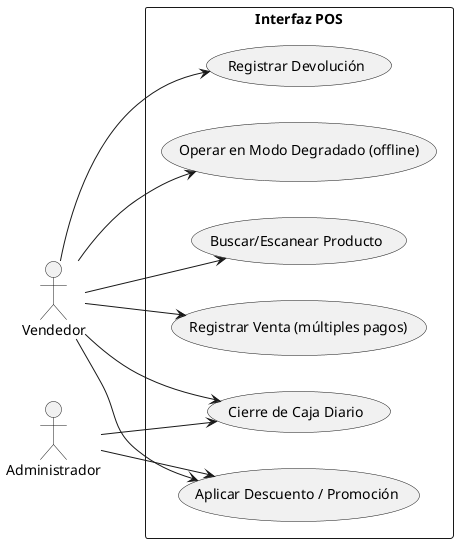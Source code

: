 @startuml
left to right direction
actor "Vendedor" as Vendedor
actor "Administrador" as Admin

rectangle "Interfaz POS" {
  usecase "Buscar/Escanear Producto" as UC_Buscar
  usecase "Aplicar Descuento / Promoción" as UC_Descuento
  usecase "Registrar Venta (múltiples pagos)" as UC_Venta
  usecase "Registrar Devolución" as UC_Devolucion
  usecase "Cierre de Caja Diario" as UC_CierreCaja
  usecase "Operar en Modo Degradado (offline)" as UC_Offline
}

Vendedor --> UC_Buscar
Vendedor --> UC_Descuento
Vendedor --> UC_Venta
Vendedor --> UC_Devolucion
Vendedor --> UC_CierreCaja
Vendedor --> UC_Offline
Admin --> UC_Descuento
Admin --> UC_CierreCaja
@enduml
